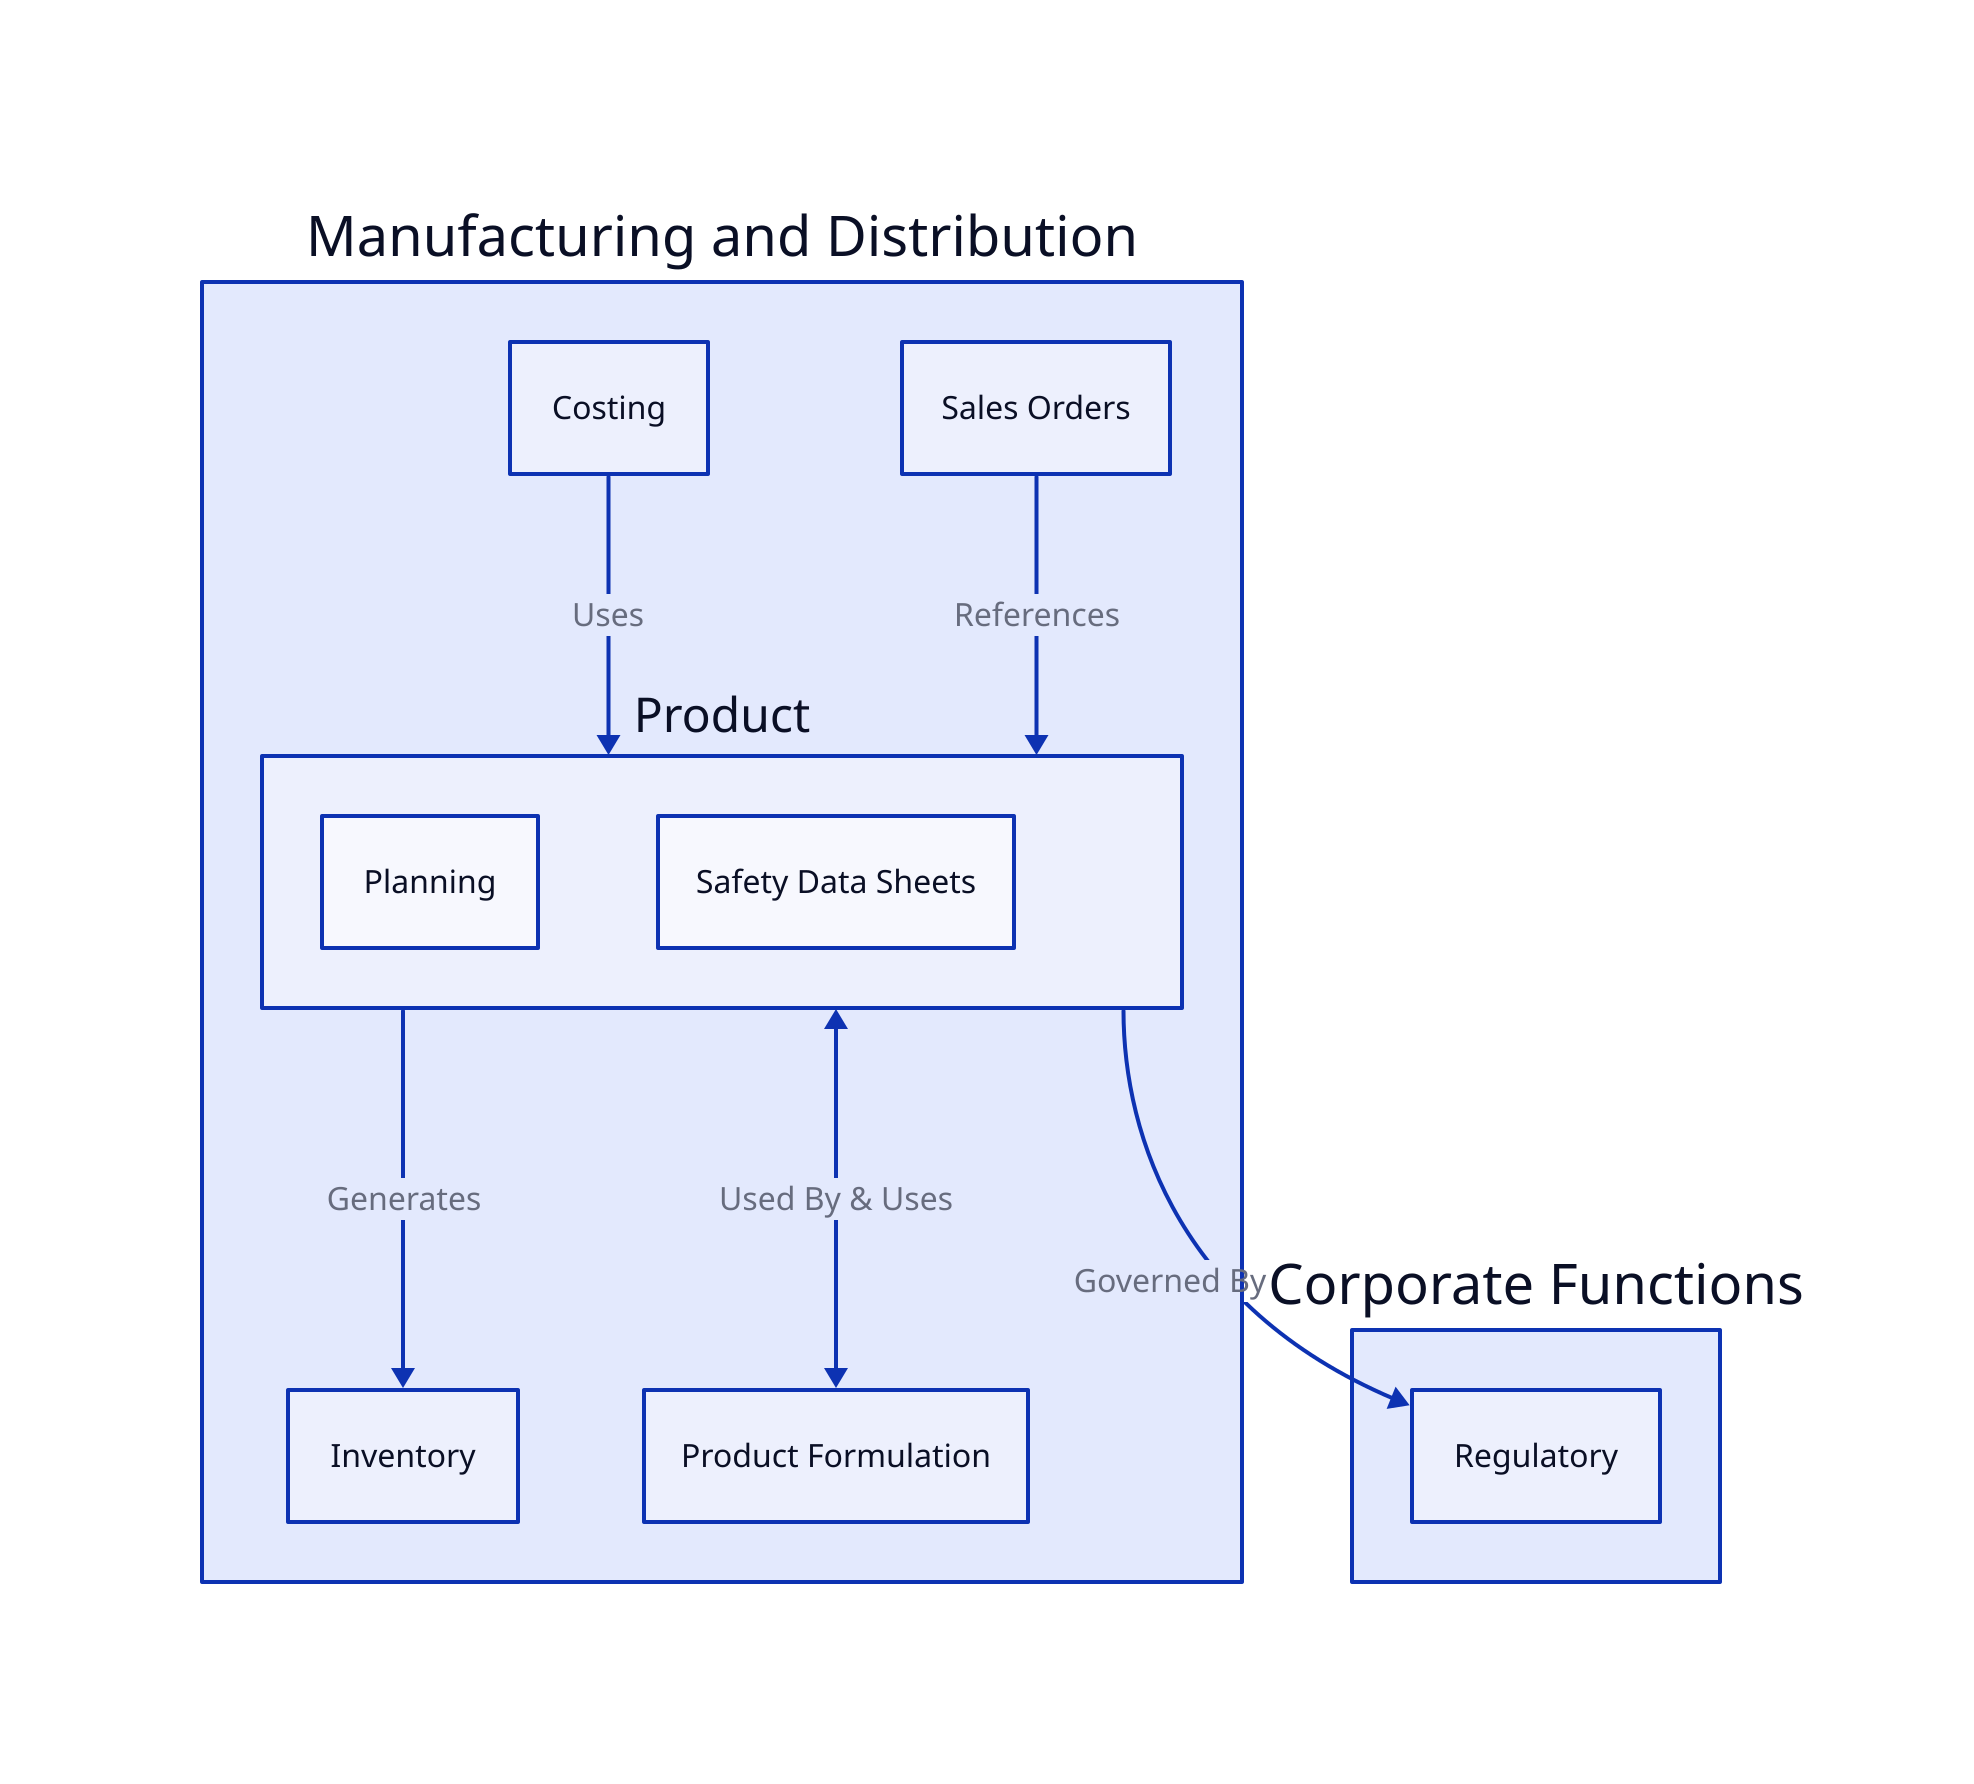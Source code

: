 ManDist: Manufacturing and Distribution {
    Inventory
    Product: {
        Planning
        Safety Data Sheets
    }
    Product Formulation
    Costing
    Sales Orders
}
CorpFunct: Corporate Functions {
    Regulatory
}

ManDist.Product -> ManDist.Inventory: Generates
ManDist.Costing -> ManDist.Product: Uses
ManDist.Sales Orders -> ManDist.Product: References
ManDist.Product -> CorpFunct.Regulatory: Governed By
ManDist.Product <-> ManDist.Product Formulation: Used By & Uses